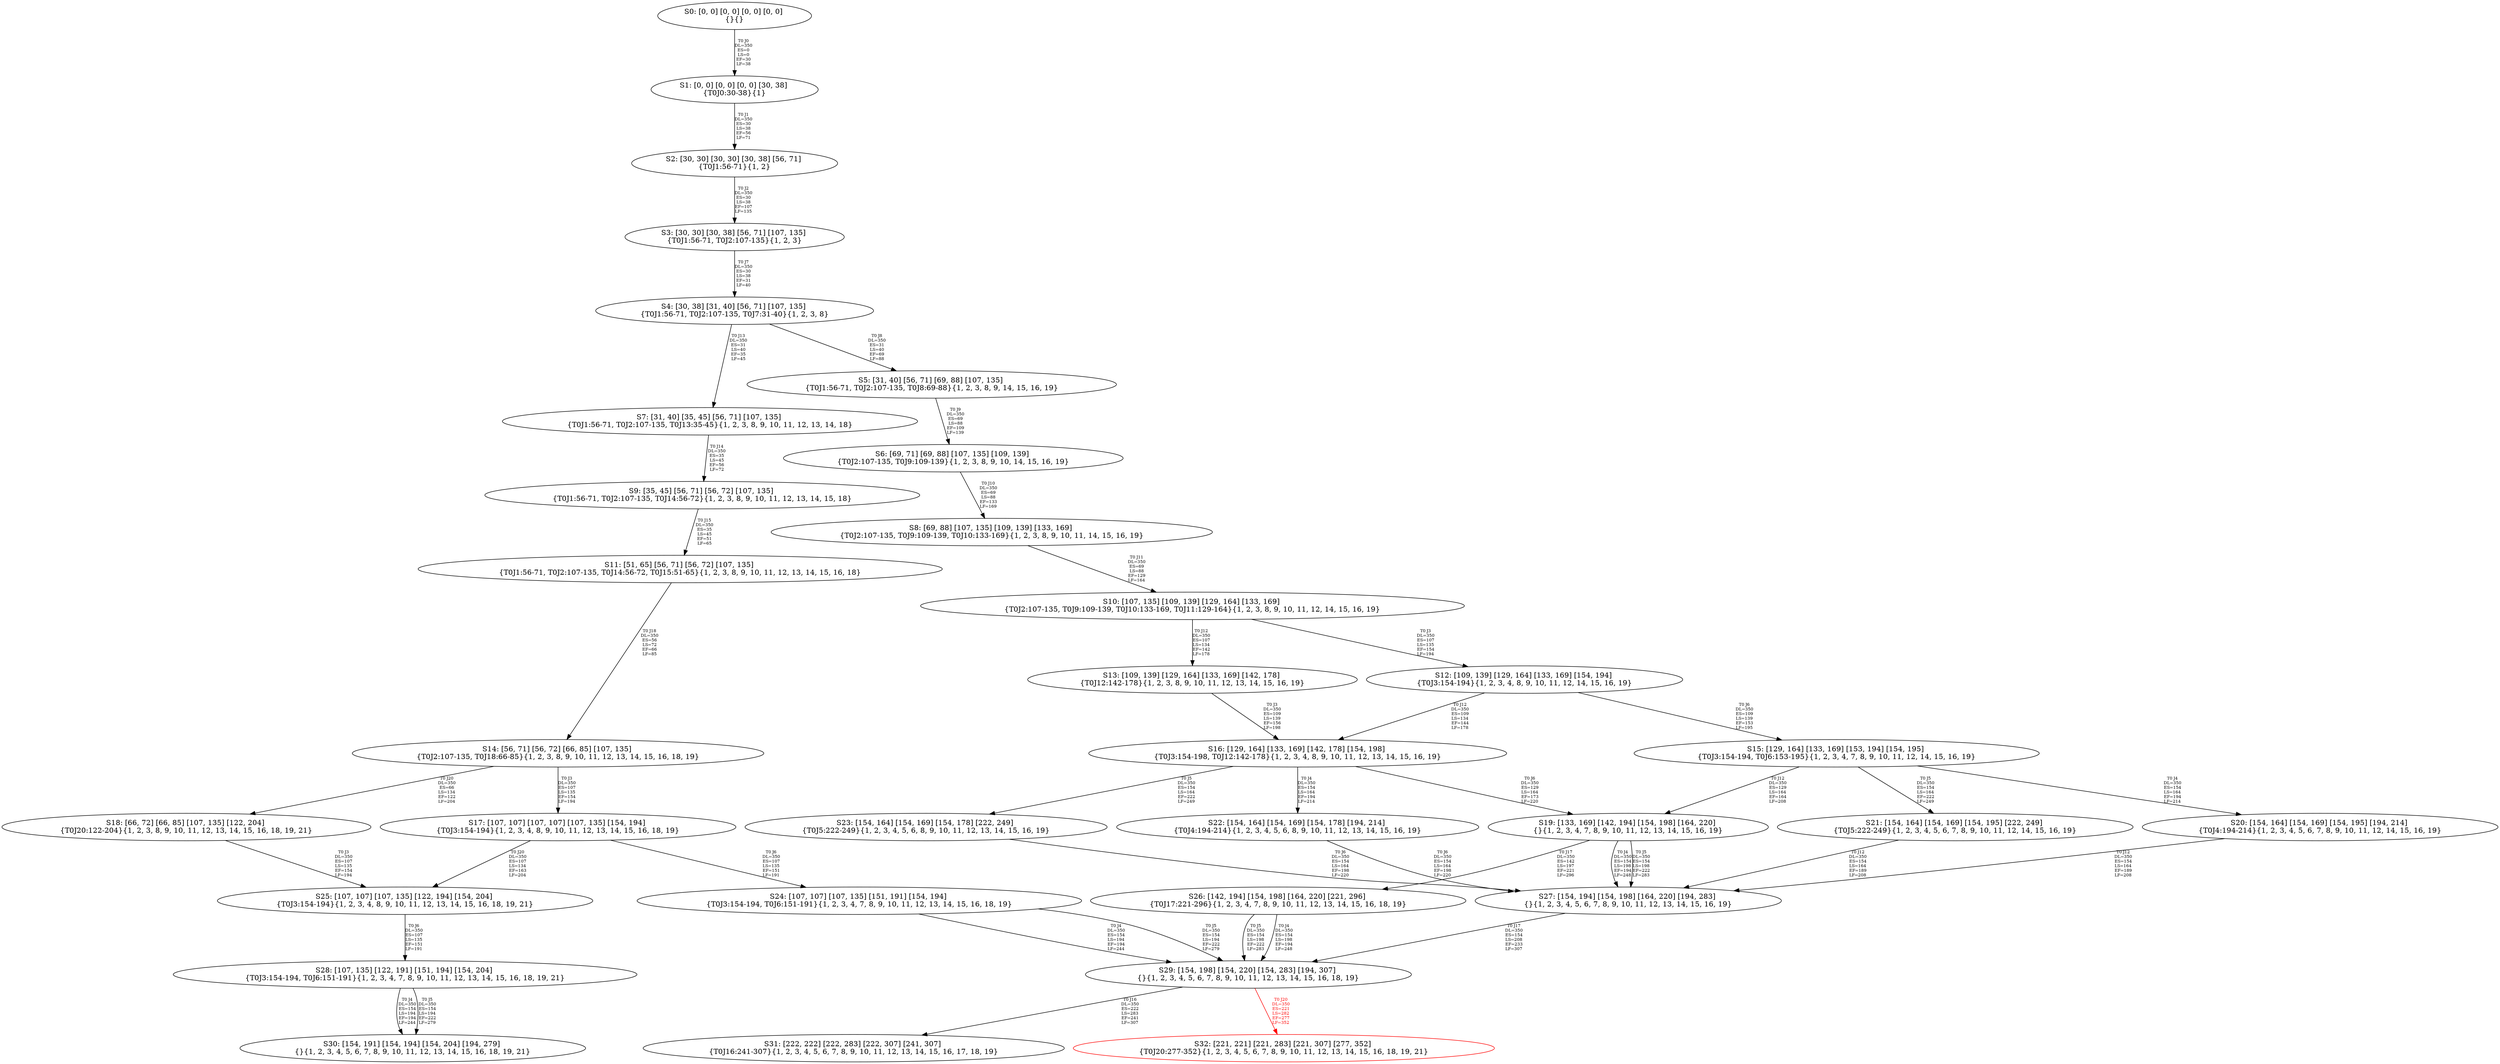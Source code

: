 digraph {
	S0[label="S0: [0, 0] [0, 0] [0, 0] [0, 0] \n{}{}"];
	S1[label="S1: [0, 0] [0, 0] [0, 0] [30, 38] \n{T0J0:30-38}{1}"];
	S2[label="S2: [30, 30] [30, 30] [30, 38] [56, 71] \n{T0J1:56-71}{1, 2}"];
	S3[label="S3: [30, 30] [30, 38] [56, 71] [107, 135] \n{T0J1:56-71, T0J2:107-135}{1, 2, 3}"];
	S4[label="S4: [30, 38] [31, 40] [56, 71] [107, 135] \n{T0J1:56-71, T0J2:107-135, T0J7:31-40}{1, 2, 3, 8}"];
	S5[label="S5: [31, 40] [56, 71] [69, 88] [107, 135] \n{T0J1:56-71, T0J2:107-135, T0J8:69-88}{1, 2, 3, 8, 9, 14, 15, 16, 19}"];
	S6[label="S6: [69, 71] [69, 88] [107, 135] [109, 139] \n{T0J2:107-135, T0J9:109-139}{1, 2, 3, 8, 9, 10, 14, 15, 16, 19}"];
	S7[label="S7: [31, 40] [35, 45] [56, 71] [107, 135] \n{T0J1:56-71, T0J2:107-135, T0J13:35-45}{1, 2, 3, 8, 9, 10, 11, 12, 13, 14, 18}"];
	S8[label="S8: [69, 88] [107, 135] [109, 139] [133, 169] \n{T0J2:107-135, T0J9:109-139, T0J10:133-169}{1, 2, 3, 8, 9, 10, 11, 14, 15, 16, 19}"];
	S9[label="S9: [35, 45] [56, 71] [56, 72] [107, 135] \n{T0J1:56-71, T0J2:107-135, T0J14:56-72}{1, 2, 3, 8, 9, 10, 11, 12, 13, 14, 15, 18}"];
	S10[label="S10: [107, 135] [109, 139] [129, 164] [133, 169] \n{T0J2:107-135, T0J9:109-139, T0J10:133-169, T0J11:129-164}{1, 2, 3, 8, 9, 10, 11, 12, 14, 15, 16, 19}"];
	S11[label="S11: [51, 65] [56, 71] [56, 72] [107, 135] \n{T0J1:56-71, T0J2:107-135, T0J14:56-72, T0J15:51-65}{1, 2, 3, 8, 9, 10, 11, 12, 13, 14, 15, 16, 18}"];
	S12[label="S12: [109, 139] [129, 164] [133, 169] [154, 194] \n{T0J3:154-194}{1, 2, 3, 4, 8, 9, 10, 11, 12, 14, 15, 16, 19}"];
	S13[label="S13: [109, 139] [129, 164] [133, 169] [142, 178] \n{T0J12:142-178}{1, 2, 3, 8, 9, 10, 11, 12, 13, 14, 15, 16, 19}"];
	S14[label="S14: [56, 71] [56, 72] [66, 85] [107, 135] \n{T0J2:107-135, T0J18:66-85}{1, 2, 3, 8, 9, 10, 11, 12, 13, 14, 15, 16, 18, 19}"];
	S15[label="S15: [129, 164] [133, 169] [153, 194] [154, 195] \n{T0J3:154-194, T0J6:153-195}{1, 2, 3, 4, 7, 8, 9, 10, 11, 12, 14, 15, 16, 19}"];
	S16[label="S16: [129, 164] [133, 169] [142, 178] [154, 198] \n{T0J3:154-198, T0J12:142-178}{1, 2, 3, 4, 8, 9, 10, 11, 12, 13, 14, 15, 16, 19}"];
	S17[label="S17: [107, 107] [107, 107] [107, 135] [154, 194] \n{T0J3:154-194}{1, 2, 3, 4, 8, 9, 10, 11, 12, 13, 14, 15, 16, 18, 19}"];
	S18[label="S18: [66, 72] [66, 85] [107, 135] [122, 204] \n{T0J20:122-204}{1, 2, 3, 8, 9, 10, 11, 12, 13, 14, 15, 16, 18, 19, 21}"];
	S19[label="S19: [133, 169] [142, 194] [154, 198] [164, 220] \n{}{1, 2, 3, 4, 7, 8, 9, 10, 11, 12, 13, 14, 15, 16, 19}"];
	S20[label="S20: [154, 164] [154, 169] [154, 195] [194, 214] \n{T0J4:194-214}{1, 2, 3, 4, 5, 6, 7, 8, 9, 10, 11, 12, 14, 15, 16, 19}"];
	S21[label="S21: [154, 164] [154, 169] [154, 195] [222, 249] \n{T0J5:222-249}{1, 2, 3, 4, 5, 6, 7, 8, 9, 10, 11, 12, 14, 15, 16, 19}"];
	S22[label="S22: [154, 164] [154, 169] [154, 178] [194, 214] \n{T0J4:194-214}{1, 2, 3, 4, 5, 6, 8, 9, 10, 11, 12, 13, 14, 15, 16, 19}"];
	S23[label="S23: [154, 164] [154, 169] [154, 178] [222, 249] \n{T0J5:222-249}{1, 2, 3, 4, 5, 6, 8, 9, 10, 11, 12, 13, 14, 15, 16, 19}"];
	S24[label="S24: [107, 107] [107, 135] [151, 191] [154, 194] \n{T0J3:154-194, T0J6:151-191}{1, 2, 3, 4, 7, 8, 9, 10, 11, 12, 13, 14, 15, 16, 18, 19}"];
	S25[label="S25: [107, 107] [107, 135] [122, 194] [154, 204] \n{T0J3:154-194}{1, 2, 3, 4, 8, 9, 10, 11, 12, 13, 14, 15, 16, 18, 19, 21}"];
	S26[label="S26: [142, 194] [154, 198] [164, 220] [221, 296] \n{T0J17:221-296}{1, 2, 3, 4, 7, 8, 9, 10, 11, 12, 13, 14, 15, 16, 18, 19}"];
	S27[label="S27: [154, 194] [154, 198] [164, 220] [194, 283] \n{}{1, 2, 3, 4, 5, 6, 7, 8, 9, 10, 11, 12, 13, 14, 15, 16, 19}"];
	S28[label="S28: [107, 135] [122, 191] [151, 194] [154, 204] \n{T0J3:154-194, T0J6:151-191}{1, 2, 3, 4, 7, 8, 9, 10, 11, 12, 13, 14, 15, 16, 18, 19, 21}"];
	S29[label="S29: [154, 198] [154, 220] [154, 283] [194, 307] \n{}{1, 2, 3, 4, 5, 6, 7, 8, 9, 10, 11, 12, 13, 14, 15, 16, 18, 19}"];
	S30[label="S30: [154, 191] [154, 194] [154, 204] [194, 279] \n{}{1, 2, 3, 4, 5, 6, 7, 8, 9, 10, 11, 12, 13, 14, 15, 16, 18, 19, 21}"];
	S31[label="S31: [222, 222] [222, 283] [222, 307] [241, 307] \n{T0J16:241-307}{1, 2, 3, 4, 5, 6, 7, 8, 9, 10, 11, 12, 13, 14, 15, 16, 17, 18, 19}"];
	S32[label="S32: [221, 221] [221, 283] [221, 307] [277, 352] \n{T0J20:277-352}{1, 2, 3, 4, 5, 6, 7, 8, 9, 10, 11, 12, 13, 14, 15, 16, 18, 19, 21}"];
	S0 -> S1[label="T0 J0\nDL=350\nES=0\nLS=0\nEF=30\nLF=38",fontsize=8];
	S1 -> S2[label="T0 J1\nDL=350\nES=30\nLS=38\nEF=56\nLF=71",fontsize=8];
	S2 -> S3[label="T0 J2\nDL=350\nES=30\nLS=38\nEF=107\nLF=135",fontsize=8];
	S3 -> S4[label="T0 J7\nDL=350\nES=30\nLS=38\nEF=31\nLF=40",fontsize=8];
	S4 -> S5[label="T0 J8\nDL=350\nES=31\nLS=40\nEF=69\nLF=88",fontsize=8];
	S4 -> S7[label="T0 J13\nDL=350\nES=31\nLS=40\nEF=35\nLF=45",fontsize=8];
	S5 -> S6[label="T0 J9\nDL=350\nES=69\nLS=88\nEF=109\nLF=139",fontsize=8];
	S6 -> S8[label="T0 J10\nDL=350\nES=69\nLS=88\nEF=133\nLF=169",fontsize=8];
	S7 -> S9[label="T0 J14\nDL=350\nES=35\nLS=45\nEF=56\nLF=72",fontsize=8];
	S8 -> S10[label="T0 J11\nDL=350\nES=69\nLS=88\nEF=129\nLF=164",fontsize=8];
	S9 -> S11[label="T0 J15\nDL=350\nES=35\nLS=45\nEF=51\nLF=65",fontsize=8];
	S10 -> S12[label="T0 J3\nDL=350\nES=107\nLS=135\nEF=154\nLF=194",fontsize=8];
	S10 -> S13[label="T0 J12\nDL=350\nES=107\nLS=134\nEF=142\nLF=178",fontsize=8];
	S11 -> S14[label="T0 J18\nDL=350\nES=56\nLS=72\nEF=66\nLF=85",fontsize=8];
	S12 -> S15[label="T0 J6\nDL=350\nES=109\nLS=139\nEF=153\nLF=195",fontsize=8];
	S12 -> S16[label="T0 J12\nDL=350\nES=109\nLS=134\nEF=144\nLF=178",fontsize=8];
	S13 -> S16[label="T0 J3\nDL=350\nES=109\nLS=139\nEF=156\nLF=198",fontsize=8];
	S14 -> S17[label="T0 J3\nDL=350\nES=107\nLS=135\nEF=154\nLF=194",fontsize=8];
	S14 -> S18[label="T0 J20\nDL=350\nES=66\nLS=134\nEF=122\nLF=204",fontsize=8];
	S15 -> S20[label="T0 J4\nDL=350\nES=154\nLS=164\nEF=194\nLF=214",fontsize=8];
	S15 -> S21[label="T0 J5\nDL=350\nES=154\nLS=164\nEF=222\nLF=249",fontsize=8];
	S15 -> S19[label="T0 J12\nDL=350\nES=129\nLS=164\nEF=164\nLF=208",fontsize=8];
	S16 -> S22[label="T0 J4\nDL=350\nES=154\nLS=164\nEF=194\nLF=214",fontsize=8];
	S16 -> S23[label="T0 J5\nDL=350\nES=154\nLS=164\nEF=222\nLF=249",fontsize=8];
	S16 -> S19[label="T0 J6\nDL=350\nES=129\nLS=164\nEF=173\nLF=220",fontsize=8];
	S17 -> S24[label="T0 J6\nDL=350\nES=107\nLS=135\nEF=151\nLF=191",fontsize=8];
	S17 -> S25[label="T0 J20\nDL=350\nES=107\nLS=134\nEF=163\nLF=204",fontsize=8];
	S18 -> S25[label="T0 J3\nDL=350\nES=107\nLS=135\nEF=154\nLF=194",fontsize=8];
	S19 -> S27[label="T0 J4\nDL=350\nES=154\nLS=198\nEF=194\nLF=248",fontsize=8];
	S19 -> S27[label="T0 J5\nDL=350\nES=154\nLS=198\nEF=222\nLF=283",fontsize=8];
	S19 -> S26[label="T0 J17\nDL=350\nES=142\nLS=197\nEF=221\nLF=296",fontsize=8];
	S20 -> S27[label="T0 J12\nDL=350\nES=154\nLS=164\nEF=189\nLF=208",fontsize=8];
	S21 -> S27[label="T0 J12\nDL=350\nES=154\nLS=164\nEF=189\nLF=208",fontsize=8];
	S22 -> S27[label="T0 J6\nDL=350\nES=154\nLS=164\nEF=198\nLF=220",fontsize=8];
	S23 -> S27[label="T0 J6\nDL=350\nES=154\nLS=164\nEF=198\nLF=220",fontsize=8];
	S24 -> S29[label="T0 J4\nDL=350\nES=154\nLS=194\nEF=194\nLF=244",fontsize=8];
	S24 -> S29[label="T0 J5\nDL=350\nES=154\nLS=194\nEF=222\nLF=279",fontsize=8];
	S25 -> S28[label="T0 J6\nDL=350\nES=107\nLS=135\nEF=151\nLF=191",fontsize=8];
	S26 -> S29[label="T0 J4\nDL=350\nES=154\nLS=198\nEF=194\nLF=248",fontsize=8];
	S26 -> S29[label="T0 J5\nDL=350\nES=154\nLS=198\nEF=222\nLF=283",fontsize=8];
	S27 -> S29[label="T0 J17\nDL=350\nES=154\nLS=208\nEF=233\nLF=307",fontsize=8];
	S28 -> S30[label="T0 J4\nDL=350\nES=154\nLS=194\nEF=194\nLF=244",fontsize=8];
	S28 -> S30[label="T0 J5\nDL=350\nES=154\nLS=194\nEF=222\nLF=279",fontsize=8];
	S29 -> S31[label="T0 J16\nDL=350\nES=222\nLS=283\nEF=241\nLF=307",fontsize=8];
	S29 -> S32[label="T0 J20\nDL=350\nES=221\nLS=282\nEF=277\nLF=352",color=Red,fontcolor=Red,fontsize=8];
S32[color=Red];
}
